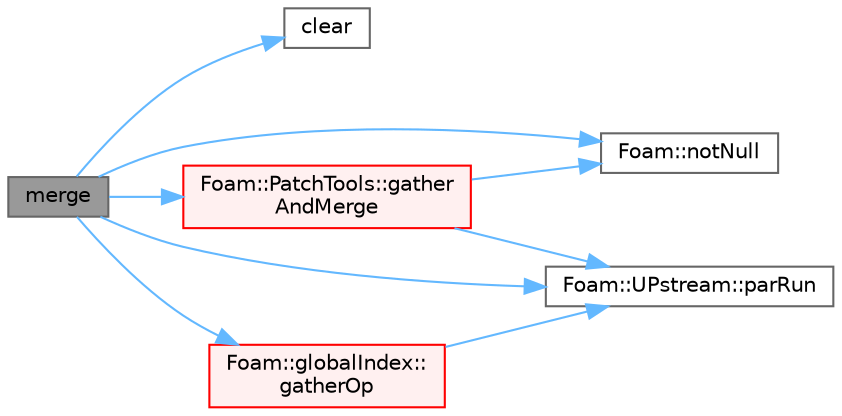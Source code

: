 digraph "merge"
{
 // LATEX_PDF_SIZE
  bgcolor="transparent";
  edge [fontname=Helvetica,fontsize=10,labelfontname=Helvetica,labelfontsize=10];
  node [fontname=Helvetica,fontsize=10,shape=box,height=0.2,width=0.4];
  rankdir="LR";
  Node1 [id="Node000001",label="merge",height=0.2,width=0.4,color="gray40", fillcolor="grey60", style="filled", fontcolor="black",tooltip=" "];
  Node1 -> Node2 [id="edge1_Node000001_Node000002",color="steelblue1",style="solid",tooltip=" "];
  Node2 [id="Node000002",label="clear",height=0.2,width=0.4,color="grey40", fillcolor="white", style="filled",URL="$convertProcessorPatches_8H.html#aebdde09a313caf72a51d84e8b92c7aa5",tooltip=" "];
  Node1 -> Node3 [id="edge2_Node000001_Node000003",color="steelblue1",style="solid",tooltip=" "];
  Node3 [id="Node000003",label="Foam::PatchTools::gather\lAndMerge",height=0.2,width=0.4,color="red", fillcolor="#FFF0F0", style="filled",URL="$classFoam_1_1PatchTools.html#a8695f134182627ad2bf982b50603b1b2",tooltip=" "];
  Node3 -> Node23 [id="edge3_Node000003_Node000023",color="steelblue1",style="solid",tooltip=" "];
  Node23 [id="Node000023",label="Foam::notNull",height=0.2,width=0.4,color="grey40", fillcolor="white", style="filled",URL="$namespaceFoam.html#aa8ced45534ca58d6f845747ebb5f8445",tooltip=" "];
  Node3 -> Node24 [id="edge4_Node000003_Node000024",color="steelblue1",style="solid",tooltip=" "];
  Node24 [id="Node000024",label="Foam::UPstream::parRun",height=0.2,width=0.4,color="grey40", fillcolor="white", style="filled",URL="$classFoam_1_1UPstream.html#afb8def01c77f71ab69d0bf95b9fb0321",tooltip=" "];
  Node1 -> Node33 [id="edge5_Node000001_Node000033",color="steelblue1",style="solid",tooltip=" "];
  Node33 [id="Node000033",label="Foam::globalIndex::\lgatherOp",height=0.2,width=0.4,color="red", fillcolor="#FFF0F0", style="filled",URL="$classFoam_1_1globalIndex.html#ab7728cdb19727435c85db3dfcac6b347",tooltip=" "];
  Node33 -> Node24 [id="edge6_Node000033_Node000024",color="steelblue1",style="solid",tooltip=" "];
  Node1 -> Node23 [id="edge7_Node000001_Node000023",color="steelblue1",style="solid",tooltip=" "];
  Node1 -> Node24 [id="edge8_Node000001_Node000024",color="steelblue1",style="solid",tooltip=" "];
}
